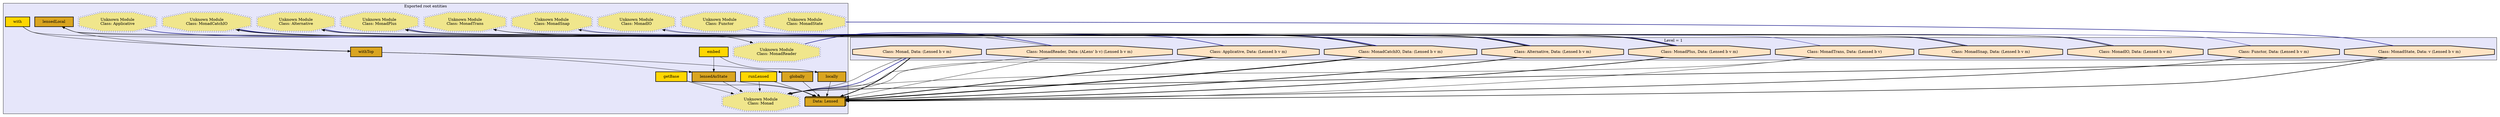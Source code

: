 digraph "Levels within Snap.Snaplet.Internal.Lensed" {
    node [margin="0.4,0.1"
         ,style=filled];
    subgraph cluster_0 {
        graph [label="Exported root entities"
              ,style=filled
              ,fillcolor=lavender];
        4 [label="Data: Lensed"
          ,shape=box3d
          ,fillcolor=goldenrod
          ,style="filled,bold"];
        8 [label=embed
          ,shape=box
          ,fillcolor=gold
          ,style="filled,bold"];
        12 [label=getBase
           ,shape=box
           ,fillcolor=gold
           ,style="filled,bold"];
        13 [label=globally
           ,shape=box
           ,fillcolor=goldenrod
           ,style="filled,bold"];
        14 [label=lensedAsState
           ,shape=box
           ,fillcolor=goldenrod
           ,style="filled,bold"];
        15 [label=lensedLocal
           ,shape=box
           ,fillcolor=goldenrod
           ,style="filled,bold"];
        20 [label=locally
           ,shape=box
           ,fillcolor=goldenrod
           ,style="filled,bold"];
        26 [label=runLensed
           ,shape=box
           ,fillcolor=gold
           ,style="filled,bold"];
        29 [label=with
           ,shape=box
           ,fillcolor=gold
           ,style="filled,bold"];
        30 [label=withTop
           ,shape=box
           ,fillcolor=goldenrod
           ,style="filled,bold"];
        31 [label="Unknown Module\nClass: Applicative"
           ,shape=doubleoctagon
           ,fillcolor=khaki
           ,style="filled,dotted"];
        32 [label="Unknown Module\nClass: Alternative"
           ,shape=doubleoctagon
           ,fillcolor=khaki
           ,style="filled,dotted"];
        33 [label="Unknown Module\nClass: Monad"
           ,shape=doubleoctagon
           ,fillcolor=khaki
           ,style="filled,dotted"];
        34 [label="Unknown Module\nClass: MonadReader"
           ,shape=doubleoctagon
           ,fillcolor=khaki
           ,style="filled,dotted"];
        35 [label="Unknown Module\nClass: MonadCatchIO"
           ,shape=doubleoctagon
           ,fillcolor=khaki
           ,style="filled,dotted"];
        38 [label="Unknown Module\nClass: Functor"
           ,shape=doubleoctagon
           ,fillcolor=khaki
           ,style="filled,dotted"];
        39 [label="Unknown Module\nClass: MonadState"
           ,shape=doubleoctagon
           ,fillcolor=khaki
           ,style="filled,dotted"];
        40 [label="Unknown Module\nClass: MonadTrans"
           ,shape=doubleoctagon
           ,fillcolor=khaki
           ,style="filled,dotted"];
        41 [label="Unknown Module\nClass: MonadIO"
           ,shape=doubleoctagon
           ,fillcolor=khaki
           ,style="filled,dotted"];
        42 [label="Unknown Module\nClass: MonadSnap"
           ,shape=doubleoctagon
           ,fillcolor=khaki
           ,style="filled,dotted"];
        44 [label="Unknown Module\nClass: MonadPlus"
           ,shape=doubleoctagon
           ,fillcolor=khaki
           ,style="filled,dotted"];
    }
    subgraph cluster_1 {
        graph [label="Level = 1"
              ,style=filled
              ,fillcolor=lavender];
        1 [label="Class: Applicative, Data: (Lensed b v m)"
          ,shape=octagon
          ,fillcolor=bisque
          ,style="filled,bold"];
        2 [label="Class: Alternative, Data: (Lensed b v m)"
          ,shape=octagon
          ,fillcolor=bisque
          ,style="filled,bold"];
        3 [label="Class: Monad, Data: (Lensed b v m)"
          ,shape=octagon
          ,fillcolor=bisque
          ,style="filled,bold"];
        5 [label="Class: MonadReader, Data: (ALens' b v) (Lensed b v m)"
          ,shape=octagon
          ,fillcolor=bisque
          ,style="filled,bold"];
        6 [label="Class: MonadCatchIO, Data: (Lensed b v m)"
          ,shape=octagon
          ,fillcolor=bisque
          ,style="filled,bold"];
        10 [label="Class: Functor, Data: (Lensed b v m)"
           ,shape=octagon
           ,fillcolor=bisque
           ,style="filled,bold"];
        11 [label="Class: MonadState, Data: v (Lensed b v m)"
           ,shape=octagon
           ,fillcolor=bisque
           ,style="filled,bold"];
        16 [label="Class: MonadTrans, Data: (Lensed b v)"
           ,shape=octagon
           ,fillcolor=bisque
           ,style="filled,bold"];
        17 [label="Class: MonadIO, Data: (Lensed b v m)"
           ,shape=octagon
           ,fillcolor=bisque
           ,style="filled,bold"];
        18 [label="Class: MonadSnap, Data: (Lensed b v m)"
           ,shape=octagon
           ,fillcolor=bisque
           ,style="filled,bold"];
        21 [label="Class: MonadPlus, Data: (Lensed b v m)"
           ,shape=octagon
           ,fillcolor=bisque
           ,style="filled,bold"];
    }
    1 -> 4 [penwidth=2.386294361119891
           ,color=black];
    1 -> 33 [penwidth=1
            ,color=black];
    2 -> 4 [penwidth=2.09861228866811
           ,color=black];
    2 -> 32 [penwidth=1.6931471805599454
            ,color=black];
    2 -> 40 [penwidth=1
            ,color=black];
    3 -> 4 [penwidth=2.386294361119891
           ,color=black];
    3 -> 33 [penwidth=1
            ,color=black];
    5 -> 4 [penwidth=1,color=black];
    5 -> 15 [penwidth=1
            ,color=black];
    5 -> 33 [penwidth=1
            ,color=black];
    6 -> 4 [penwidth=2.9459101490553135
           ,color=black];
    6 -> 35 [penwidth=2.09861228866811
            ,color=black];
    8 -> 14 [penwidth=1
            ,color=black];
    8 -> 20 [penwidth=1
            ,color=black];
    10 -> 4 [penwidth=1.6931471805599454
            ,color=black];
    11 -> 4 [penwidth=1.6931471805599454
            ,color=black];
    11 -> 33 [penwidth=1.6931471805599454
             ,color=black];
    12 -> 4 [penwidth=1
            ,color=black];
    12 -> 33 [penwidth=1
             ,color=black];
    13 -> 4 [penwidth=1
            ,color=black];
    14 -> 4 [penwidth=1
            ,color=black];
    14 -> 33 [penwidth=1
             ,color=black];
    15 -> 30 [penwidth=1
             ,color=black];
    15 -> 34 [penwidth=1
             ,color=black];
    16 -> 4 [penwidth=1
            ,color=black];
    16 -> 33 [penwidth=1
             ,color=black];
    17 -> 40 [penwidth=1
             ,color=black];
    17 -> 41 [penwidth=1
             ,color=black];
    18 -> 40 [penwidth=1
             ,color=black];
    18 -> 42 [penwidth=1
             ,color=black];
    20 -> 4 [penwidth=1
            ,color=black];
    21 -> 4 [penwidth=2.09861228866811
            ,color=black];
    21 -> 40 [penwidth=1
             ,color=black];
    21 -> 44 [penwidth=1.6931471805599454
             ,color=black];
    26 -> 4 [penwidth=1
            ,color=black];
    26 -> 33 [penwidth=1
             ,color=black];
    29 -> 30 [penwidth=1
             ,color=black];
    29 -> 34 [penwidth=1
             ,color=black];
    30 -> 13 [penwidth=1
             ,color=black];
    30 -> 14 [penwidth=1
             ,color=black];
    31 -> 1 [penwidth=1.6931471805599454
            ,color=navy
            ,dir=none];
    32 -> 2 [penwidth=1.6931471805599454
            ,color=navy
            ,dir=none];
    33 -> 3 [penwidth=1.6931471805599454
            ,color=navy
            ,dir=none];
    34 -> 5 [penwidth=1.6931471805599454
            ,color=navy
            ,dir=none];
    35 -> 6 [penwidth=2.09861228866811
            ,color=navy
            ,dir=none];
    38 -> 10 [penwidth=1
             ,color=navy
             ,dir=none];
    39 -> 11 [penwidth=1.6931471805599454
             ,color=navy
             ,dir=none];
    40 -> 16 [penwidth=1
             ,color=navy
             ,dir=none];
    41 -> 17 [penwidth=1
             ,color=navy
             ,dir=none];
    42 -> 18 [penwidth=1
             ,color=navy
             ,dir=none];
    44 -> 21 [penwidth=1.6931471805599454
             ,color=navy
             ,dir=none];
}

